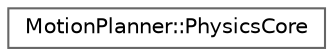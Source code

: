 digraph "Graphical Class Hierarchy"
{
 // LATEX_PDF_SIZE
  bgcolor="transparent";
  edge [fontname=Helvetica,fontsize=10,labelfontname=Helvetica,labelfontsize=10];
  node [fontname=Helvetica,fontsize=10,shape=box,height=0.2,width=0.4];
  rankdir="LR";
  Node0 [label="MotionPlanner::PhysicsCore",height=0.2,width=0.4,color="grey40", fillcolor="white", style="filled",URL="$class_motion_planner_1_1_physics_core.html",tooltip=" "];
}
